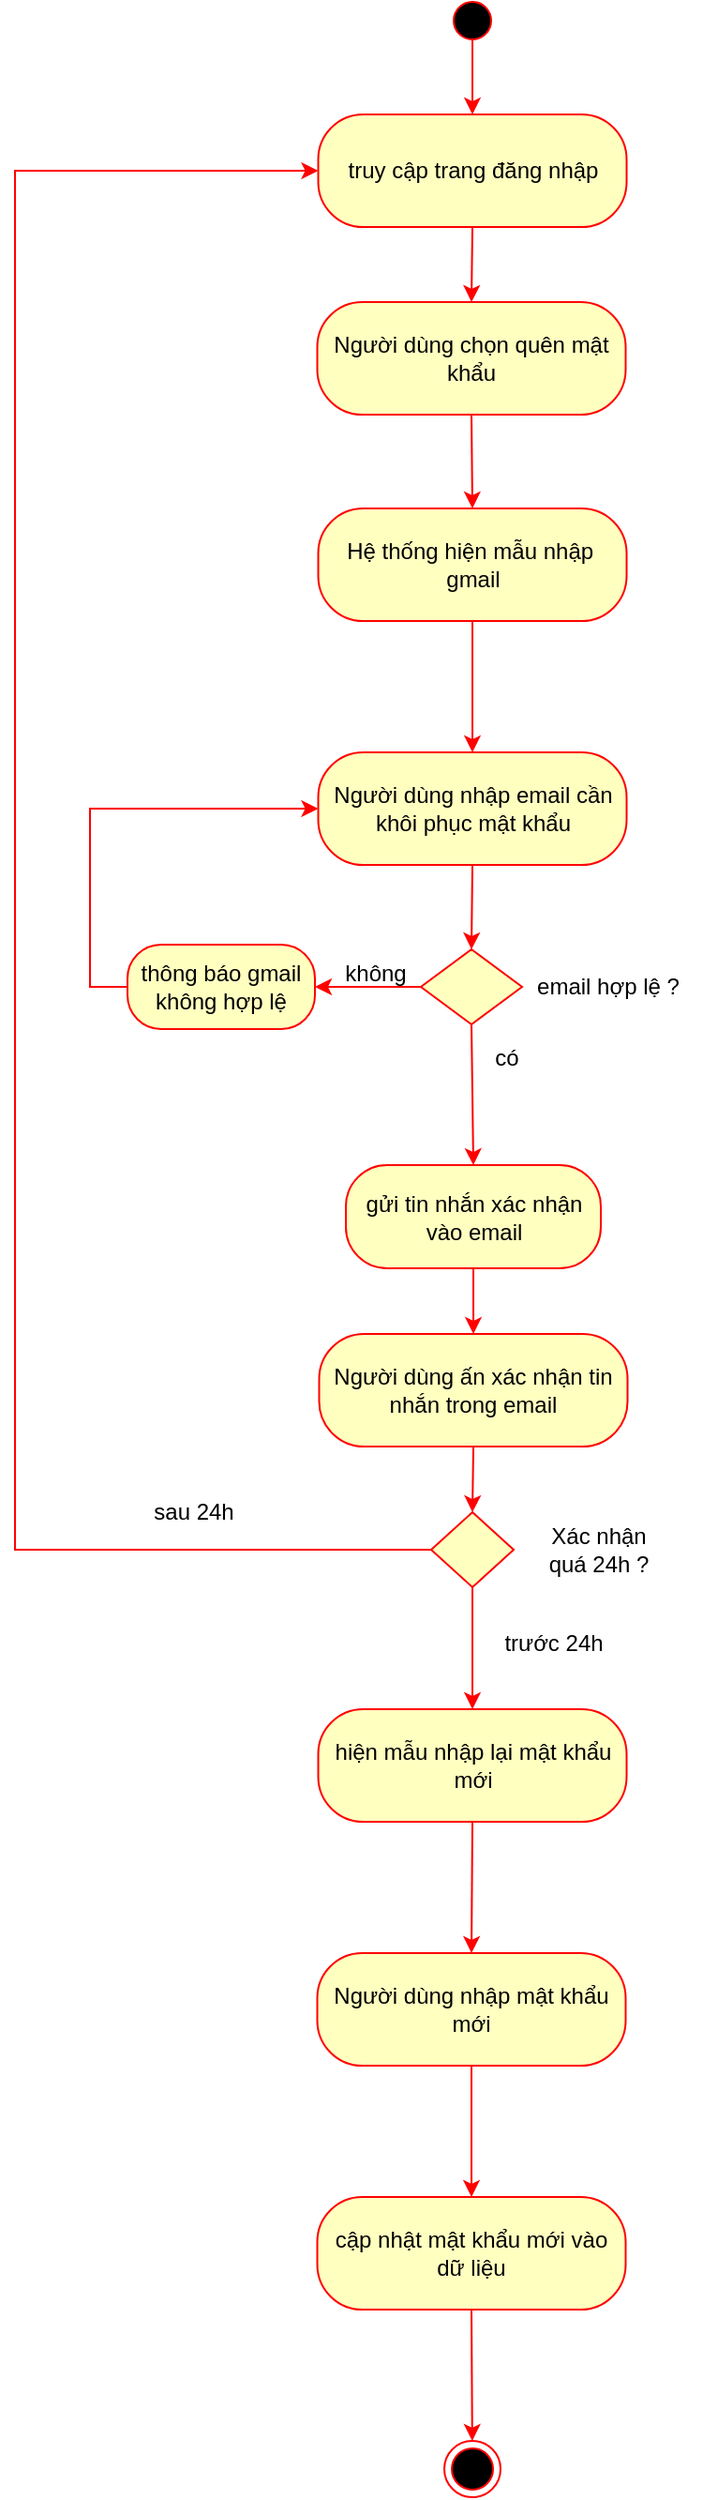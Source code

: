 <mxfile version="20.5.3" type="device"><diagram id="4ExWfLC1jeL7YZdntmmO" name="Trang-1"><mxGraphModel dx="1038" dy="489" grid="1" gridSize="10" guides="1" tooltips="1" connect="1" arrows="1" fold="1" page="1" pageScale="1" pageWidth="827" pageHeight="1169" math="0" shadow="0"><root><mxCell id="0"/><mxCell id="1" parent="0"/><mxCell id="H2IwHHE6oyx7V26uMdlP-1" value="" style="ellipse;whiteSpace=wrap;html=1;aspect=fixed;fillColor=#000000;strokeColor=#FF0000;" parent="1" vertex="1"><mxGeometry x="394" y="30" width="20" height="20" as="geometry"/></mxCell><mxCell id="H2IwHHE6oyx7V26uMdlP-2" value="" style="endArrow=classic;html=1;rounded=0;exitX=0.5;exitY=1;exitDx=0;exitDy=0;entryX=0.5;entryY=0;entryDx=0;entryDy=0;fillColor=#fff2cc;strokeColor=#FF0000;" parent="1" source="H2IwHHE6oyx7V26uMdlP-1" target="eZiV8sz6_j_lUqIyMhl1-1" edge="1"><mxGeometry width="50" height="50" relative="1" as="geometry"><mxPoint x="370" y="110" as="sourcePoint"/><mxPoint x="404" y="90" as="targetPoint"/></mxGeometry></mxCell><mxCell id="H2IwHHE6oyx7V26uMdlP-4" value="" style="endArrow=classic;html=1;rounded=0;exitX=0.5;exitY=1;exitDx=0;exitDy=0;fillColor=#fff2cc;strokeColor=#FF0000;entryX=0.5;entryY=0;entryDx=0;entryDy=0;" parent="1" source="eZiV8sz6_j_lUqIyMhl1-1" target="eZiV8sz6_j_lUqIyMhl1-2" edge="1"><mxGeometry width="50" height="50" relative="1" as="geometry"><mxPoint x="404" y="130" as="sourcePoint"/><mxPoint x="404" y="160" as="targetPoint"/></mxGeometry></mxCell><mxCell id="H2IwHHE6oyx7V26uMdlP-7" value="" style="endArrow=classic;html=1;rounded=0;exitX=0.5;exitY=1;exitDx=0;exitDy=0;fillColor=#fff2cc;strokeColor=#FF0000;entryX=0.5;entryY=0;entryDx=0;entryDy=0;" parent="1" source="eZiV8sz6_j_lUqIyMhl1-2" target="eZiV8sz6_j_lUqIyMhl1-3" edge="1"><mxGeometry width="50" height="50" relative="1" as="geometry"><mxPoint x="404" y="210" as="sourcePoint"/><mxPoint x="403.5" y="250" as="targetPoint"/></mxGeometry></mxCell><mxCell id="H2IwHHE6oyx7V26uMdlP-9" value="" style="endArrow=classic;html=1;rounded=0;exitX=0.5;exitY=1;exitDx=0;exitDy=0;fillColor=#fff2cc;strokeColor=#FF0000;entryX=0.5;entryY=0;entryDx=0;entryDy=0;" parent="1" source="eZiV8sz6_j_lUqIyMhl1-3" target="eZiV8sz6_j_lUqIyMhl1-4" edge="1"><mxGeometry width="50" height="50" relative="1" as="geometry"><mxPoint x="403.5" y="290" as="sourcePoint"/><mxPoint x="404" y="430" as="targetPoint"/></mxGeometry></mxCell><mxCell id="H2IwHHE6oyx7V26uMdlP-11" value="" style="endArrow=classic;html=1;rounded=0;exitX=0.5;exitY=1;exitDx=0;exitDy=0;fillColor=#fff2cc;strokeColor=#FF0000;entryX=0.5;entryY=0;entryDx=0;entryDy=0;" parent="1" source="eZiV8sz6_j_lUqIyMhl1-4" target="H2IwHHE6oyx7V26uMdlP-14" edge="1"><mxGeometry width="50" height="50" relative="1" as="geometry"><mxPoint x="404" y="500" as="sourcePoint"/><mxPoint x="404" y="530" as="targetPoint"/></mxGeometry></mxCell><mxCell id="H2IwHHE6oyx7V26uMdlP-14" value="" style="rhombus;whiteSpace=wrap;html=1;fillColor=#FFFFC0;strokeColor=#FF0000;" parent="1" vertex="1"><mxGeometry x="376.5" y="535" width="54" height="40" as="geometry"/></mxCell><mxCell id="H2IwHHE6oyx7V26uMdlP-16" value="" style="endArrow=classic;html=1;rounded=0;exitX=0;exitY=0.5;exitDx=0;exitDy=0;fillColor=#fff2cc;strokeColor=#FF0000;entryX=1;entryY=0.5;entryDx=0;entryDy=0;" parent="1" source="H2IwHHE6oyx7V26uMdlP-14" target="eZiV8sz6_j_lUqIyMhl1-5" edge="1"><mxGeometry width="50" height="50" relative="1" as="geometry"><mxPoint x="350" y="480" as="sourcePoint"/><mxPoint x="320" y="555" as="targetPoint"/></mxGeometry></mxCell><mxCell id="H2IwHHE6oyx7V26uMdlP-19" value="không" style="text;html=1;align=center;verticalAlign=middle;resizable=0;points=[];autosize=1;strokeColor=none;fillColor=none;" parent="1" vertex="1"><mxGeometry x="321.75" y="532.5" width="60" height="30" as="geometry"/></mxCell><mxCell id="H2IwHHE6oyx7V26uMdlP-22" value="" style="endArrow=classic;html=1;rounded=0;exitX=0;exitY=0.5;exitDx=0;exitDy=0;entryX=0;entryY=0.5;entryDx=0;entryDy=0;fillColor=#fff2cc;strokeColor=#FF0000;" parent="1" source="eZiV8sz6_j_lUqIyMhl1-5" target="eZiV8sz6_j_lUqIyMhl1-4" edge="1"><mxGeometry width="50" height="50" relative="1" as="geometry"><mxPoint x="234" y="555" as="sourcePoint"/><mxPoint x="355.5" y="465" as="targetPoint"/><Array as="points"><mxPoint x="200" y="555"/><mxPoint x="200" y="460"/></Array></mxGeometry></mxCell><mxCell id="H2IwHHE6oyx7V26uMdlP-23" value="" style="endArrow=classic;html=1;rounded=0;exitX=0.5;exitY=1;exitDx=0;exitDy=0;fillColor=#fff2cc;strokeColor=#FF0000;entryX=0.5;entryY=0;entryDx=0;entryDy=0;" parent="1" source="H2IwHHE6oyx7V26uMdlP-14" target="eZiV8sz6_j_lUqIyMhl1-7" edge="1"><mxGeometry width="50" height="50" relative="1" as="geometry"><mxPoint x="350" y="480" as="sourcePoint"/><mxPoint x="404" y="620" as="targetPoint"/></mxGeometry></mxCell><mxCell id="H2IwHHE6oyx7V26uMdlP-26" value="" style="endArrow=classic;html=1;rounded=0;exitX=0.5;exitY=1;exitDx=0;exitDy=0;fillColor=#fff2cc;strokeColor=#FF0000;entryX=0.5;entryY=0;entryDx=0;entryDy=0;" parent="1" source="eZiV8sz6_j_lUqIyMhl1-7" target="eZiV8sz6_j_lUqIyMhl1-9" edge="1"><mxGeometry width="50" height="50" relative="1" as="geometry"><mxPoint x="404" y="720" as="sourcePoint"/><mxPoint x="404" y="760" as="targetPoint"/></mxGeometry></mxCell><mxCell id="H2IwHHE6oyx7V26uMdlP-30" value="" style="rhombus;whiteSpace=wrap;html=1;fillColor=#FFFFC0;strokeColor=#FF0000;" parent="1" vertex="1"><mxGeometry x="382" y="835" width="44" height="40" as="geometry"/></mxCell><mxCell id="H2IwHHE6oyx7V26uMdlP-31" value="" style="endArrow=classic;html=1;rounded=0;entryX=0.5;entryY=0;entryDx=0;entryDy=0;exitX=0.5;exitY=1;exitDx=0;exitDy=0;fillColor=#fff2cc;strokeColor=#FF0000;" parent="1" source="eZiV8sz6_j_lUqIyMhl1-9" target="H2IwHHE6oyx7V26uMdlP-30" edge="1"><mxGeometry width="50" height="50" relative="1" as="geometry"><mxPoint x="404" y="800" as="sourcePoint"/><mxPoint x="400" y="780" as="targetPoint"/></mxGeometry></mxCell><mxCell id="H2IwHHE6oyx7V26uMdlP-32" value="có" style="text;html=1;align=center;verticalAlign=middle;resizable=0;points=[];autosize=1;strokeColor=none;fillColor=none;" parent="1" vertex="1"><mxGeometry x="402" y="577.5" width="40" height="30" as="geometry"/></mxCell><mxCell id="H2IwHHE6oyx7V26uMdlP-34" value="" style="endArrow=classic;html=1;rounded=0;exitX=0.5;exitY=1;exitDx=0;exitDy=0;fillColor=#fff2cc;strokeColor=#FF0000;entryX=0.5;entryY=0;entryDx=0;entryDy=0;" parent="1" source="H2IwHHE6oyx7V26uMdlP-30" target="eZiV8sz6_j_lUqIyMhl1-11" edge="1"><mxGeometry width="50" height="50" relative="1" as="geometry"><mxPoint x="350" y="830" as="sourcePoint"/><mxPoint x="404" y="940" as="targetPoint"/></mxGeometry></mxCell><mxCell id="H2IwHHE6oyx7V26uMdlP-35" value="" style="endArrow=classic;html=1;rounded=0;exitX=0;exitY=0.5;exitDx=0;exitDy=0;fillColor=#fff2cc;strokeColor=#FF0000;entryX=0;entryY=0.5;entryDx=0;entryDy=0;" parent="1" source="H2IwHHE6oyx7V26uMdlP-30" target="eZiV8sz6_j_lUqIyMhl1-1" edge="1"><mxGeometry width="50" height="50" relative="1" as="geometry"><mxPoint x="350" y="750" as="sourcePoint"/><mxPoint x="270" y="855" as="targetPoint"/><Array as="points"><mxPoint x="160" y="855"/><mxPoint x="160" y="120"/></Array></mxGeometry></mxCell><mxCell id="H2IwHHE6oyx7V26uMdlP-39" value="sau 24h" style="text;html=1;align=center;verticalAlign=middle;resizable=0;points=[];autosize=1;strokeColor=none;fillColor=none;" parent="1" vertex="1"><mxGeometry x="220" y="820" width="70" height="30" as="geometry"/></mxCell><mxCell id="H2IwHHE6oyx7V26uMdlP-42" value="" style="endArrow=classic;html=1;rounded=0;exitX=0.5;exitY=1;exitDx=0;exitDy=0;fillColor=#fff2cc;strokeColor=#FF0000;entryX=0.5;entryY=0;entryDx=0;entryDy=0;" parent="1" source="eZiV8sz6_j_lUqIyMhl1-11" target="eZiV8sz6_j_lUqIyMhl1-12" edge="1"><mxGeometry width="50" height="50" relative="1" as="geometry"><mxPoint x="403.5" y="980" as="sourcePoint"/><mxPoint x="404" y="1020" as="targetPoint"/></mxGeometry></mxCell><mxCell id="H2IwHHE6oyx7V26uMdlP-44" value="" style="endArrow=classic;html=1;rounded=0;exitX=0.5;exitY=1;exitDx=0;exitDy=0;fillColor=#fff2cc;strokeColor=#FF0000;entryX=0.5;entryY=0;entryDx=0;entryDy=0;" parent="1" source="eZiV8sz6_j_lUqIyMhl1-12" target="eZiV8sz6_j_lUqIyMhl1-13" edge="1"><mxGeometry width="50" height="50" relative="1" as="geometry"><mxPoint x="404" y="1060" as="sourcePoint"/><mxPoint x="404" y="1100" as="targetPoint"/></mxGeometry></mxCell><mxCell id="H2IwHHE6oyx7V26uMdlP-47" value="" style="endArrow=classic;html=1;rounded=0;exitX=0.5;exitY=1;exitDx=0;exitDy=0;fillColor=#fff2cc;strokeColor=#FF0000;" parent="1" source="eZiV8sz6_j_lUqIyMhl1-13" target="rW8StMmlUOGY4MXrzqb3-1" edge="1"><mxGeometry width="50" height="50" relative="1" as="geometry"><mxPoint x="403.5" y="1150" as="sourcePoint"/><mxPoint x="404" y="1330" as="targetPoint"/></mxGeometry></mxCell><mxCell id="ivHgY8Qg5c8SaSysI-W2-1" value="trước 24h" style="text;html=1;align=center;verticalAlign=middle;resizable=0;points=[];autosize=1;strokeColor=none;fillColor=none;" parent="1" vertex="1"><mxGeometry x="406.75" y="890" width="80" height="30" as="geometry"/></mxCell><mxCell id="ivHgY8Qg5c8SaSysI-W2-2" value="email hợp lệ ?" style="text;html=1;align=center;verticalAlign=middle;resizable=0;points=[];autosize=1;strokeColor=none;fillColor=none;" parent="1" vertex="1"><mxGeometry x="426" y="540" width="100" height="30" as="geometry"/></mxCell><mxCell id="ivHgY8Qg5c8SaSysI-W2-3" value="Xác nhận &lt;br&gt;quá 24h ?" style="text;html=1;align=center;verticalAlign=middle;resizable=0;points=[];autosize=1;strokeColor=none;fillColor=none;" parent="1" vertex="1"><mxGeometry x="430.5" y="835" width="80" height="40" as="geometry"/></mxCell><mxCell id="eZiV8sz6_j_lUqIyMhl1-1" value="truy cập trang đăng nhập" style="rounded=1;whiteSpace=wrap;html=1;arcSize=40;fontColor=#000000;fillColor=#ffffc0;strokeColor=#ff0000;" parent="1" vertex="1"><mxGeometry x="321.75" y="90" width="164.5" height="60" as="geometry"/></mxCell><mxCell id="eZiV8sz6_j_lUqIyMhl1-2" value="Người dùng chọn quên mật khẩu" style="rounded=1;whiteSpace=wrap;html=1;arcSize=40;fontColor=#000000;fillColor=#ffffc0;strokeColor=#ff0000;" parent="1" vertex="1"><mxGeometry x="321.25" y="190" width="164.5" height="60" as="geometry"/></mxCell><mxCell id="eZiV8sz6_j_lUqIyMhl1-3" value="Hệ thống hiện mẫu nhập&amp;nbsp;&lt;br&gt;gmail" style="rounded=1;whiteSpace=wrap;html=1;arcSize=40;fontColor=#000000;fillColor=#ffffc0;strokeColor=#ff0000;" parent="1" vertex="1"><mxGeometry x="321.75" y="300" width="164.5" height="60" as="geometry"/></mxCell><mxCell id="eZiV8sz6_j_lUqIyMhl1-4" value="Người dùng nhập email cần khôi phục mật khẩu" style="rounded=1;whiteSpace=wrap;html=1;arcSize=40;fontColor=#000000;fillColor=#FFFFC0;strokeColor=#ff0000;" parent="1" vertex="1"><mxGeometry x="321.75" y="430" width="164.5" height="60" as="geometry"/></mxCell><mxCell id="eZiV8sz6_j_lUqIyMhl1-5" value="thông báo gmail không hợp lệ" style="rounded=1;whiteSpace=wrap;html=1;arcSize=40;fontColor=#000000;fillColor=#FFFFC0;strokeColor=#ff0000;" parent="1" vertex="1"><mxGeometry x="220" y="532.5" width="100" height="45" as="geometry"/></mxCell><mxCell id="eZiV8sz6_j_lUqIyMhl1-7" value="gửi tin nhắn xác nhận vào email" style="rounded=1;whiteSpace=wrap;html=1;arcSize=40;fontColor=#000000;fillColor=#FFFFC0;strokeColor=#ff0000;" parent="1" vertex="1"><mxGeometry x="336.5" y="650" width="136" height="55" as="geometry"/></mxCell><mxCell id="eZiV8sz6_j_lUqIyMhl1-9" value="Người dùng ấn xác nhận tin nhắn trong email" style="rounded=1;whiteSpace=wrap;html=1;arcSize=40;fontColor=#000000;fillColor=#FFFFC0;strokeColor=#ff0000;" parent="1" vertex="1"><mxGeometry x="322.25" y="740" width="164.5" height="60" as="geometry"/></mxCell><mxCell id="eZiV8sz6_j_lUqIyMhl1-11" value="hiện mẫu nhập lại mật khẩu mới" style="rounded=1;whiteSpace=wrap;html=1;arcSize=40;fontColor=#000000;fillColor=#FFFFC0;strokeColor=#ff0000;" parent="1" vertex="1"><mxGeometry x="321.75" y="940" width="164.5" height="60" as="geometry"/></mxCell><mxCell id="eZiV8sz6_j_lUqIyMhl1-12" value="Người dùng nhập mật khẩu mới" style="rounded=1;whiteSpace=wrap;html=1;arcSize=40;fontColor=#000000;fillColor=#FFFFC0;strokeColor=#ff0000;" parent="1" vertex="1"><mxGeometry x="321.25" y="1070" width="164.5" height="60" as="geometry"/></mxCell><mxCell id="eZiV8sz6_j_lUqIyMhl1-13" value="cập nhật mật khẩu mới vào dữ liệu" style="rounded=1;whiteSpace=wrap;html=1;arcSize=40;fontColor=#000000;fillColor=#FFFFC0;strokeColor=#ff0000;" parent="1" vertex="1"><mxGeometry x="321.25" y="1200" width="164.5" height="60" as="geometry"/></mxCell><mxCell id="rW8StMmlUOGY4MXrzqb3-1" value="" style="ellipse;html=1;shape=endState;fillColor=#000000;strokeColor=#ff0000;" parent="1" vertex="1"><mxGeometry x="389" y="1330" width="30" height="30" as="geometry"/></mxCell></root></mxGraphModel></diagram></mxfile>